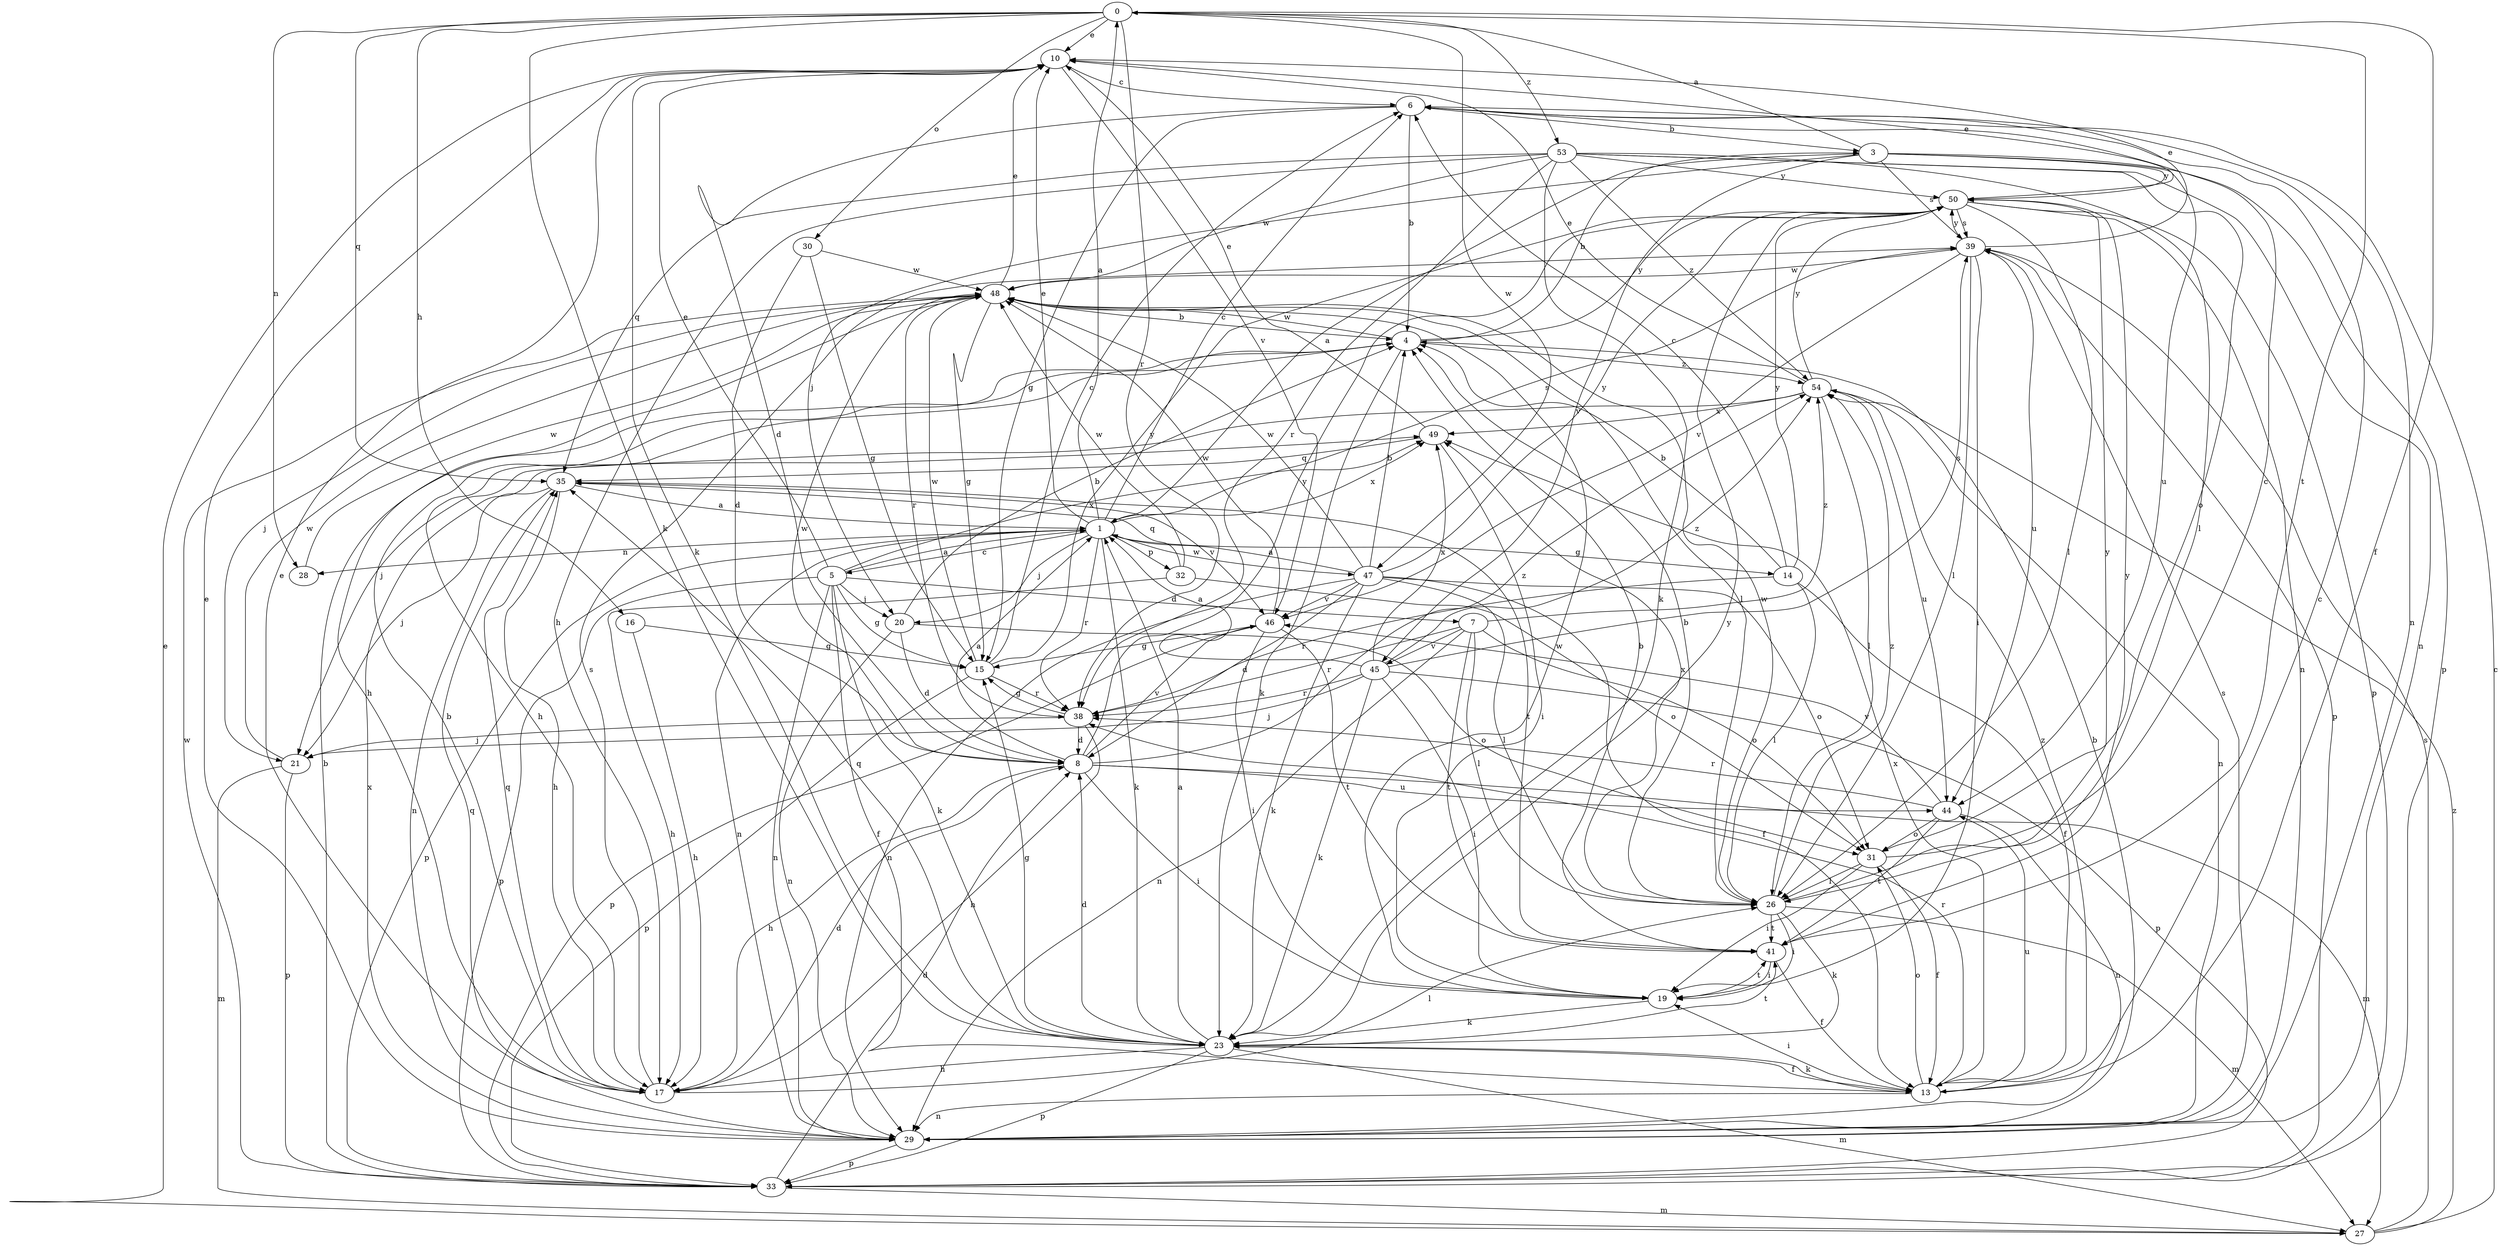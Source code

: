 strict digraph  {
0;
1;
3;
4;
5;
6;
7;
8;
10;
13;
14;
15;
16;
17;
19;
20;
21;
23;
26;
27;
28;
29;
30;
31;
32;
33;
35;
38;
39;
41;
44;
45;
46;
47;
48;
49;
50;
53;
54;
0 -> 10  [label=e];
0 -> 13  [label=f];
0 -> 16  [label=h];
0 -> 23  [label=k];
0 -> 28  [label=n];
0 -> 30  [label=o];
0 -> 35  [label=q];
0 -> 38  [label=r];
0 -> 41  [label=t];
0 -> 47  [label=w];
0 -> 53  [label=z];
1 -> 0  [label=a];
1 -> 5  [label=c];
1 -> 6  [label=c];
1 -> 10  [label=e];
1 -> 14  [label=g];
1 -> 20  [label=j];
1 -> 23  [label=k];
1 -> 28  [label=n];
1 -> 29  [label=n];
1 -> 32  [label=p];
1 -> 33  [label=p];
1 -> 38  [label=r];
1 -> 39  [label=s];
1 -> 47  [label=w];
1 -> 49  [label=x];
3 -> 0  [label=a];
3 -> 1  [label=a];
3 -> 20  [label=j];
3 -> 33  [label=p];
3 -> 39  [label=s];
3 -> 44  [label=u];
3 -> 45  [label=v];
3 -> 50  [label=y];
4 -> 3  [label=b];
4 -> 17  [label=h];
4 -> 23  [label=k];
4 -> 48  [label=w];
4 -> 50  [label=y];
4 -> 54  [label=z];
5 -> 1  [label=a];
5 -> 7  [label=d];
5 -> 10  [label=e];
5 -> 13  [label=f];
5 -> 15  [label=g];
5 -> 20  [label=j];
5 -> 23  [label=k];
5 -> 29  [label=n];
5 -> 33  [label=p];
5 -> 49  [label=x];
6 -> 3  [label=b];
6 -> 4  [label=b];
6 -> 8  [label=d];
6 -> 15  [label=g];
6 -> 29  [label=n];
7 -> 26  [label=l];
7 -> 29  [label=n];
7 -> 31  [label=o];
7 -> 38  [label=r];
7 -> 41  [label=t];
7 -> 45  [label=v];
7 -> 54  [label=z];
8 -> 1  [label=a];
8 -> 17  [label=h];
8 -> 19  [label=i];
8 -> 27  [label=m];
8 -> 44  [label=u];
8 -> 46  [label=v];
8 -> 48  [label=w];
8 -> 50  [label=y];
8 -> 54  [label=z];
10 -> 6  [label=c];
10 -> 23  [label=k];
10 -> 46  [label=v];
13 -> 6  [label=c];
13 -> 19  [label=i];
13 -> 23  [label=k];
13 -> 29  [label=n];
13 -> 31  [label=o];
13 -> 38  [label=r];
13 -> 44  [label=u];
13 -> 49  [label=x];
13 -> 54  [label=z];
14 -> 4  [label=b];
14 -> 6  [label=c];
14 -> 13  [label=f];
14 -> 26  [label=l];
14 -> 38  [label=r];
14 -> 50  [label=y];
15 -> 6  [label=c];
15 -> 33  [label=p];
15 -> 38  [label=r];
15 -> 48  [label=w];
15 -> 50  [label=y];
16 -> 15  [label=g];
16 -> 17  [label=h];
17 -> 4  [label=b];
17 -> 8  [label=d];
17 -> 10  [label=e];
17 -> 26  [label=l];
17 -> 35  [label=q];
17 -> 39  [label=s];
19 -> 23  [label=k];
19 -> 41  [label=t];
19 -> 48  [label=w];
20 -> 4  [label=b];
20 -> 8  [label=d];
20 -> 29  [label=n];
20 -> 31  [label=o];
21 -> 27  [label=m];
21 -> 33  [label=p];
21 -> 48  [label=w];
23 -> 1  [label=a];
23 -> 8  [label=d];
23 -> 13  [label=f];
23 -> 15  [label=g];
23 -> 17  [label=h];
23 -> 27  [label=m];
23 -> 33  [label=p];
23 -> 35  [label=q];
23 -> 41  [label=t];
23 -> 50  [label=y];
26 -> 4  [label=b];
26 -> 19  [label=i];
26 -> 23  [label=k];
26 -> 27  [label=m];
26 -> 41  [label=t];
26 -> 48  [label=w];
26 -> 49  [label=x];
26 -> 50  [label=y];
26 -> 54  [label=z];
27 -> 6  [label=c];
27 -> 10  [label=e];
27 -> 39  [label=s];
27 -> 54  [label=z];
28 -> 48  [label=w];
29 -> 4  [label=b];
29 -> 10  [label=e];
29 -> 33  [label=p];
29 -> 35  [label=q];
29 -> 39  [label=s];
29 -> 49  [label=x];
30 -> 8  [label=d];
30 -> 15  [label=g];
30 -> 48  [label=w];
31 -> 6  [label=c];
31 -> 13  [label=f];
31 -> 19  [label=i];
31 -> 26  [label=l];
32 -> 17  [label=h];
32 -> 31  [label=o];
32 -> 35  [label=q];
32 -> 48  [label=w];
33 -> 4  [label=b];
33 -> 8  [label=d];
33 -> 27  [label=m];
33 -> 48  [label=w];
35 -> 1  [label=a];
35 -> 17  [label=h];
35 -> 21  [label=j];
35 -> 29  [label=n];
35 -> 41  [label=t];
35 -> 46  [label=v];
38 -> 8  [label=d];
38 -> 15  [label=g];
38 -> 17  [label=h];
38 -> 21  [label=j];
39 -> 10  [label=e];
39 -> 19  [label=i];
39 -> 26  [label=l];
39 -> 33  [label=p];
39 -> 44  [label=u];
39 -> 46  [label=v];
39 -> 48  [label=w];
39 -> 50  [label=y];
41 -> 4  [label=b];
41 -> 13  [label=f];
41 -> 19  [label=i];
41 -> 50  [label=y];
44 -> 29  [label=n];
44 -> 31  [label=o];
44 -> 38  [label=r];
44 -> 41  [label=t];
44 -> 46  [label=v];
45 -> 1  [label=a];
45 -> 19  [label=i];
45 -> 21  [label=j];
45 -> 23  [label=k];
45 -> 33  [label=p];
45 -> 38  [label=r];
45 -> 39  [label=s];
45 -> 49  [label=x];
45 -> 54  [label=z];
46 -> 15  [label=g];
46 -> 19  [label=i];
46 -> 33  [label=p];
46 -> 41  [label=t];
46 -> 48  [label=w];
47 -> 1  [label=a];
47 -> 4  [label=b];
47 -> 8  [label=d];
47 -> 13  [label=f];
47 -> 23  [label=k];
47 -> 26  [label=l];
47 -> 29  [label=n];
47 -> 31  [label=o];
47 -> 46  [label=v];
47 -> 48  [label=w];
47 -> 50  [label=y];
48 -> 4  [label=b];
48 -> 10  [label=e];
48 -> 15  [label=g];
48 -> 17  [label=h];
48 -> 21  [label=j];
48 -> 26  [label=l];
48 -> 38  [label=r];
49 -> 10  [label=e];
49 -> 19  [label=i];
49 -> 35  [label=q];
50 -> 10  [label=e];
50 -> 26  [label=l];
50 -> 29  [label=n];
50 -> 33  [label=p];
50 -> 39  [label=s];
53 -> 17  [label=h];
53 -> 23  [label=k];
53 -> 26  [label=l];
53 -> 29  [label=n];
53 -> 31  [label=o];
53 -> 35  [label=q];
53 -> 38  [label=r];
53 -> 48  [label=w];
53 -> 50  [label=y];
53 -> 54  [label=z];
54 -> 10  [label=e];
54 -> 21  [label=j];
54 -> 26  [label=l];
54 -> 29  [label=n];
54 -> 44  [label=u];
54 -> 49  [label=x];
54 -> 50  [label=y];
}
